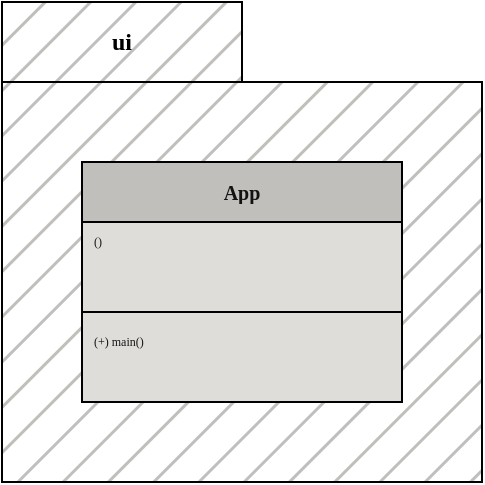 <mxfile version="24.0.7" type="device">
  <diagram name="Page-1" id="vMHtdK9RL6ZQ6rPQC_Dp">
    <mxGraphModel dx="1728" dy="933" grid="1" gridSize="10" guides="0" tooltips="1" connect="0" arrows="0" fold="1" page="1" pageScale="1" pageWidth="1500" pageHeight="500" math="0" shadow="0">
      <root>
        <mxCell id="0" />
        <mxCell id="1" parent="0" />
        <mxCell id="bq8K0xjKcNxAhhVfg359-267" value="ui" style="shape=folder;fontStyle=1;tabWidth=120;tabHeight=40;tabPosition=left;html=1;boundedLbl=1;labelInHeader=1;container=1;collapsible=0;whiteSpace=wrap;fillStyle=hatch;fillColor=#c0bfbc;fontFamily=Source Sans Pro;verticalAlign=middle;" parent="1" vertex="1">
          <mxGeometry x="80" y="80" width="240" height="240" as="geometry" />
        </mxCell>
        <mxCell id="bq8K0xjKcNxAhhVfg359-269" value="App" style="swimlane;fontStyle=1;align=center;verticalAlign=middle;childLayout=stackLayout;horizontal=1;startSize=30;horizontalStack=0;resizeParent=1;resizeParentMax=0;resizeLast=0;collapsible=1;marginBottom=0;whiteSpace=wrap;html=1;fontFamily=Source Sans Pro;labelBackgroundColor=none;textOpacity=90;swimlaneFillColor=#deddda;fillColor=#c0bfbc;fontSize=10;rounded=0;" parent="1" vertex="1">
          <mxGeometry x="120" y="160" width="160" height="120" as="geometry">
            <mxRectangle x="80" y="240" width="160" height="30" as="alternateBounds" />
          </mxGeometry>
        </mxCell>
        <mxCell id="bq8K0xjKcNxAhhVfg359-270" value="()" style="text;align=left;verticalAlign=top;spacingLeft=4;spacingRight=4;overflow=hidden;rotatable=0;points=[[0,0.5],[1,0.5]];portConstraint=eastwest;whiteSpace=wrap;html=1;fontFamily=Source Code Pro;labelBackgroundColor=none;textOpacity=90;swimlaneFillColor=#deddda;fontSize=6;rounded=0;" parent="bq8K0xjKcNxAhhVfg359-269" vertex="1">
          <mxGeometry y="30" width="160" height="40" as="geometry" />
        </mxCell>
        <mxCell id="bq8K0xjKcNxAhhVfg359-271" value="" style="line;strokeWidth=1;align=center;verticalAlign=middle;spacingTop=-1;spacingLeft=3;spacingRight=3;rotatable=0;labelPosition=right;points=[];portConstraint=eastwest;fontFamily=Source Code Pro;labelBackgroundColor=none;textOpacity=90;swimlaneFillColor=#deddda;fontSize=8;rounded=0;" parent="bq8K0xjKcNxAhhVfg359-269" vertex="1">
          <mxGeometry y="70" width="160" height="10" as="geometry" />
        </mxCell>
        <mxCell id="bq8K0xjKcNxAhhVfg359-272" value="(+) main()" style="text;align=left;verticalAlign=top;spacingLeft=4;spacingRight=4;overflow=hidden;rotatable=0;points=[[0,0.5],[1,0.5]];portConstraint=eastwest;whiteSpace=wrap;html=1;fontFamily=Source Code Pro;labelBackgroundColor=none;textOpacity=90;swimlaneFillColor=#deddda;fontSize=6;rounded=0;" parent="bq8K0xjKcNxAhhVfg359-269" vertex="1">
          <mxGeometry y="80" width="160" height="40" as="geometry" />
        </mxCell>
      </root>
    </mxGraphModel>
  </diagram>
</mxfile>
